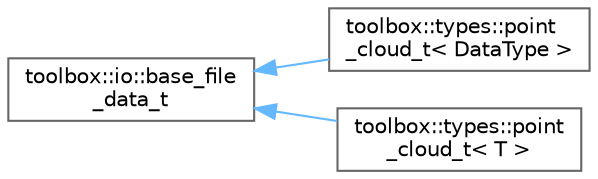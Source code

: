 digraph "Graphical Class Hierarchy"
{
 // LATEX_PDF_SIZE
  bgcolor="transparent";
  edge [fontname=Helvetica,fontsize=10,labelfontname=Helvetica,labelfontsize=10];
  node [fontname=Helvetica,fontsize=10,shape=box,height=0.2,width=0.4];
  rankdir="LR";
  Node0 [id="Node000000",label="toolbox::io::base_file\l_data_t",height=0.2,width=0.4,color="grey40", fillcolor="white", style="filled",URL="$classtoolbox_1_1io_1_1base__file__data__t.html",tooltip="文件数据的基类 / Base class for data loaded from files"];
  Node0 -> Node1 [id="edge35_Node000000_Node000001",dir="back",color="steelblue1",style="solid",tooltip=" "];
  Node1 [id="Node000001",label="toolbox::types::point\l_cloud_t\< DataType \>",height=0.2,width=0.4,color="grey40", fillcolor="white", style="filled",URL="$classtoolbox_1_1types_1_1point__cloud__t.html",tooltip=" "];
  Node0 -> Node2 [id="edge36_Node000000_Node000002",dir="back",color="steelblue1",style="solid",tooltip=" "];
  Node2 [id="Node000002",label="toolbox::types::point\l_cloud_t\< T \>",height=0.2,width=0.4,color="grey40", fillcolor="white", style="filled",URL="$classtoolbox_1_1types_1_1point__cloud__t.html",tooltip="包含点和相关数据的点云类 / A point cloud class containing points and associated data"];
}
